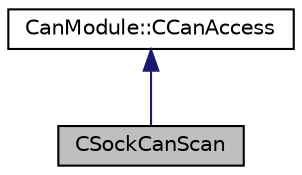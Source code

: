 digraph "CSockCanScan"
{
 // LATEX_PDF_SIZE
  edge [fontname="Helvetica",fontsize="10",labelfontname="Helvetica",labelfontsize="10"];
  node [fontname="Helvetica",fontsize="10",shape=record];
  Node1 [label="CSockCanScan",height=0.2,width=0.4,color="black", fillcolor="grey75", style="filled", fontcolor="black",tooltip=" "];
  Node2 -> Node1 [dir="back",color="midnightblue",fontsize="10",style="solid",fontname="Helvetica"];
  Node2 [label="CanModule::CCanAccess",height=0.2,width=0.4,color="black", fillcolor="white", style="filled",URL="$classCanModule_1_1CCanAccess.html",tooltip=" "];
}
